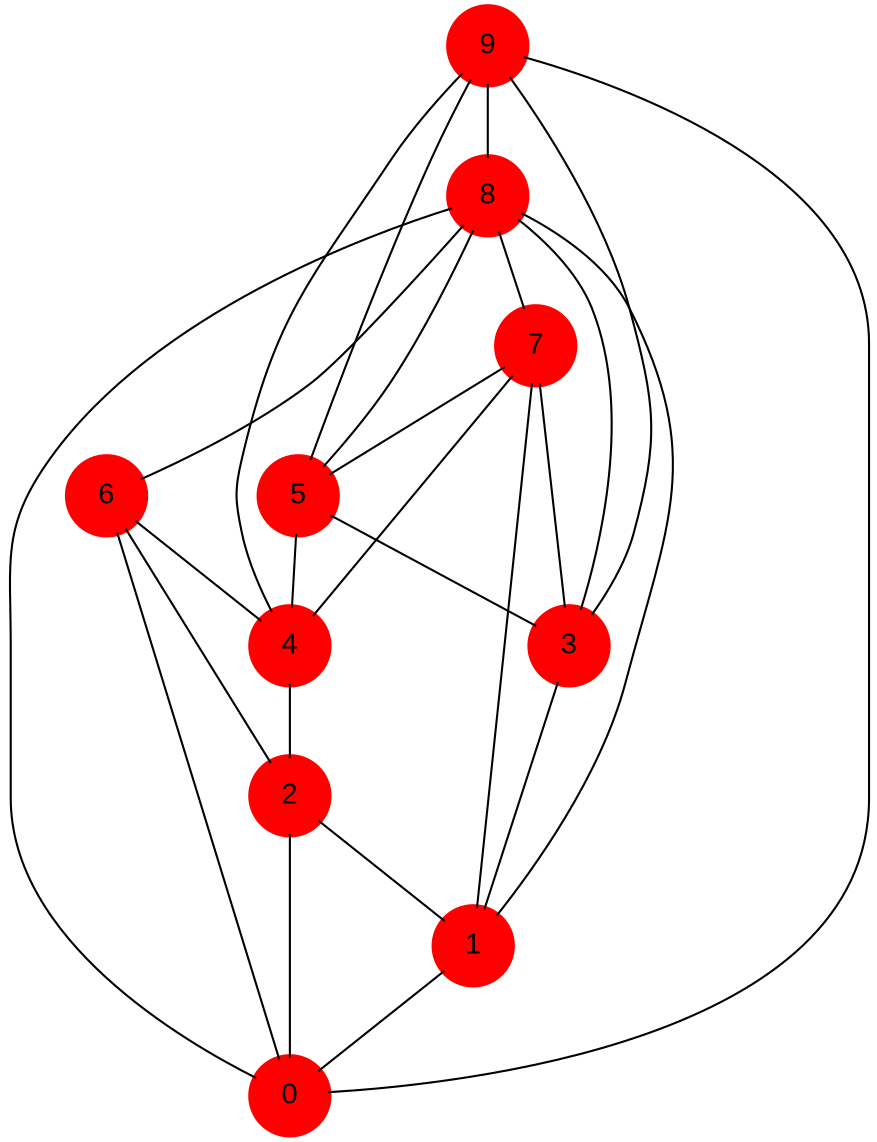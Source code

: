 graph my_graph {
node [ fontname = Arial, style="filled,setlinewidth(4)", shape=circle ]
node0 [ label = "0" color=red  ]
node1 [ label = "1" color=red  ]
node2 [ label = "2" color=red  ]
node3 [ label = "3" color=red  ]
node4 [ label = "4" color=red  ]
node5 [ label = "5" color=red  ]
node6 [ label = "6" color=red  ]
node7 [ label = "7" color=red  ]
node8 [ label = "8" color=red  ]
node9 [ label = "9" color=red  ]

node1 -- node0
node2 -- node0
node2 -- node1
node3 -- node1
node4 -- node2
node5 -- node3
node5 -- node4
node6 -- node0
node6 -- node2
node6 -- node4
node7 -- node1
node7 -- node3
node7 -- node4
node7 -- node5
node8 -- node0
node8 -- node1
node8 -- node3
node8 -- node5
node8 -- node6
node8 -- node7
node9 -- node0
node9 -- node3
node9 -- node4
node9 -- node5
node9 -- node8
}